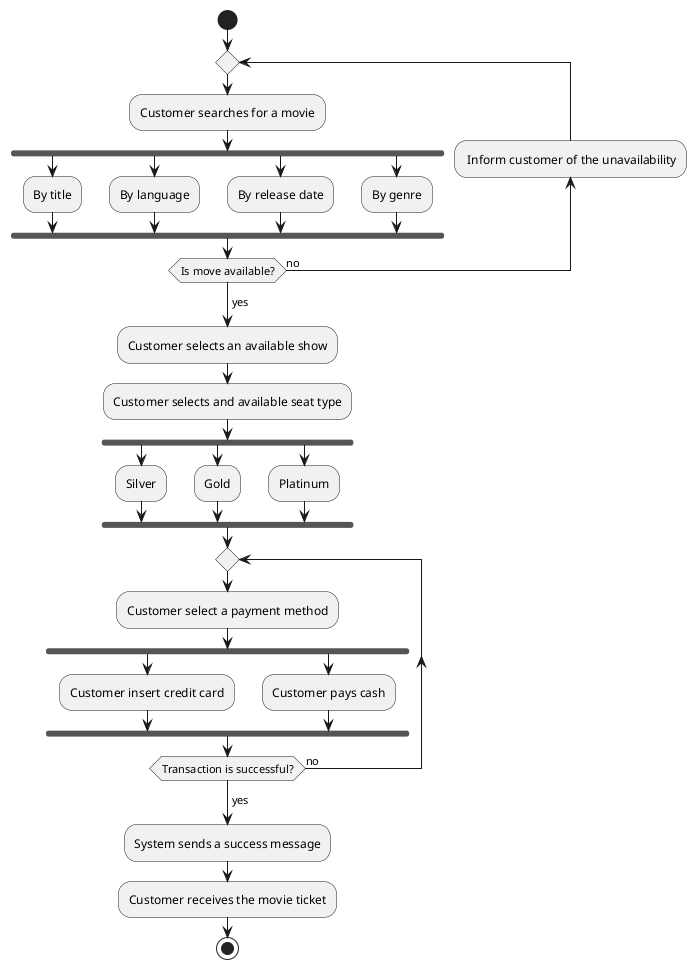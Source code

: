 @startuml
start
repeat
    :Customer searches for a movie;
    fork
        :By title;
    fork again
        :By language;
    fork again
        :By release date;
    fork again
        :By genre;
    fork end
    backward: Inform customer of the unavailability;
repeat while (Is move available?) is (no)
->yes;

:Customer selects an available show;
:Customer selects and available seat type;
fork
    :Silver;
fork again
    :Gold;
fork again
    :Platinum;
fork end

repeat
    :Customer select a payment method;
    fork
        :Customer insert credit card;
    fork again
        :Customer pays cash;
    fork end
repeat while (Transaction is successful?) is(no)
->yes;
:System sends a success message;
:Customer receives the movie ticket;
stop
@enduml
